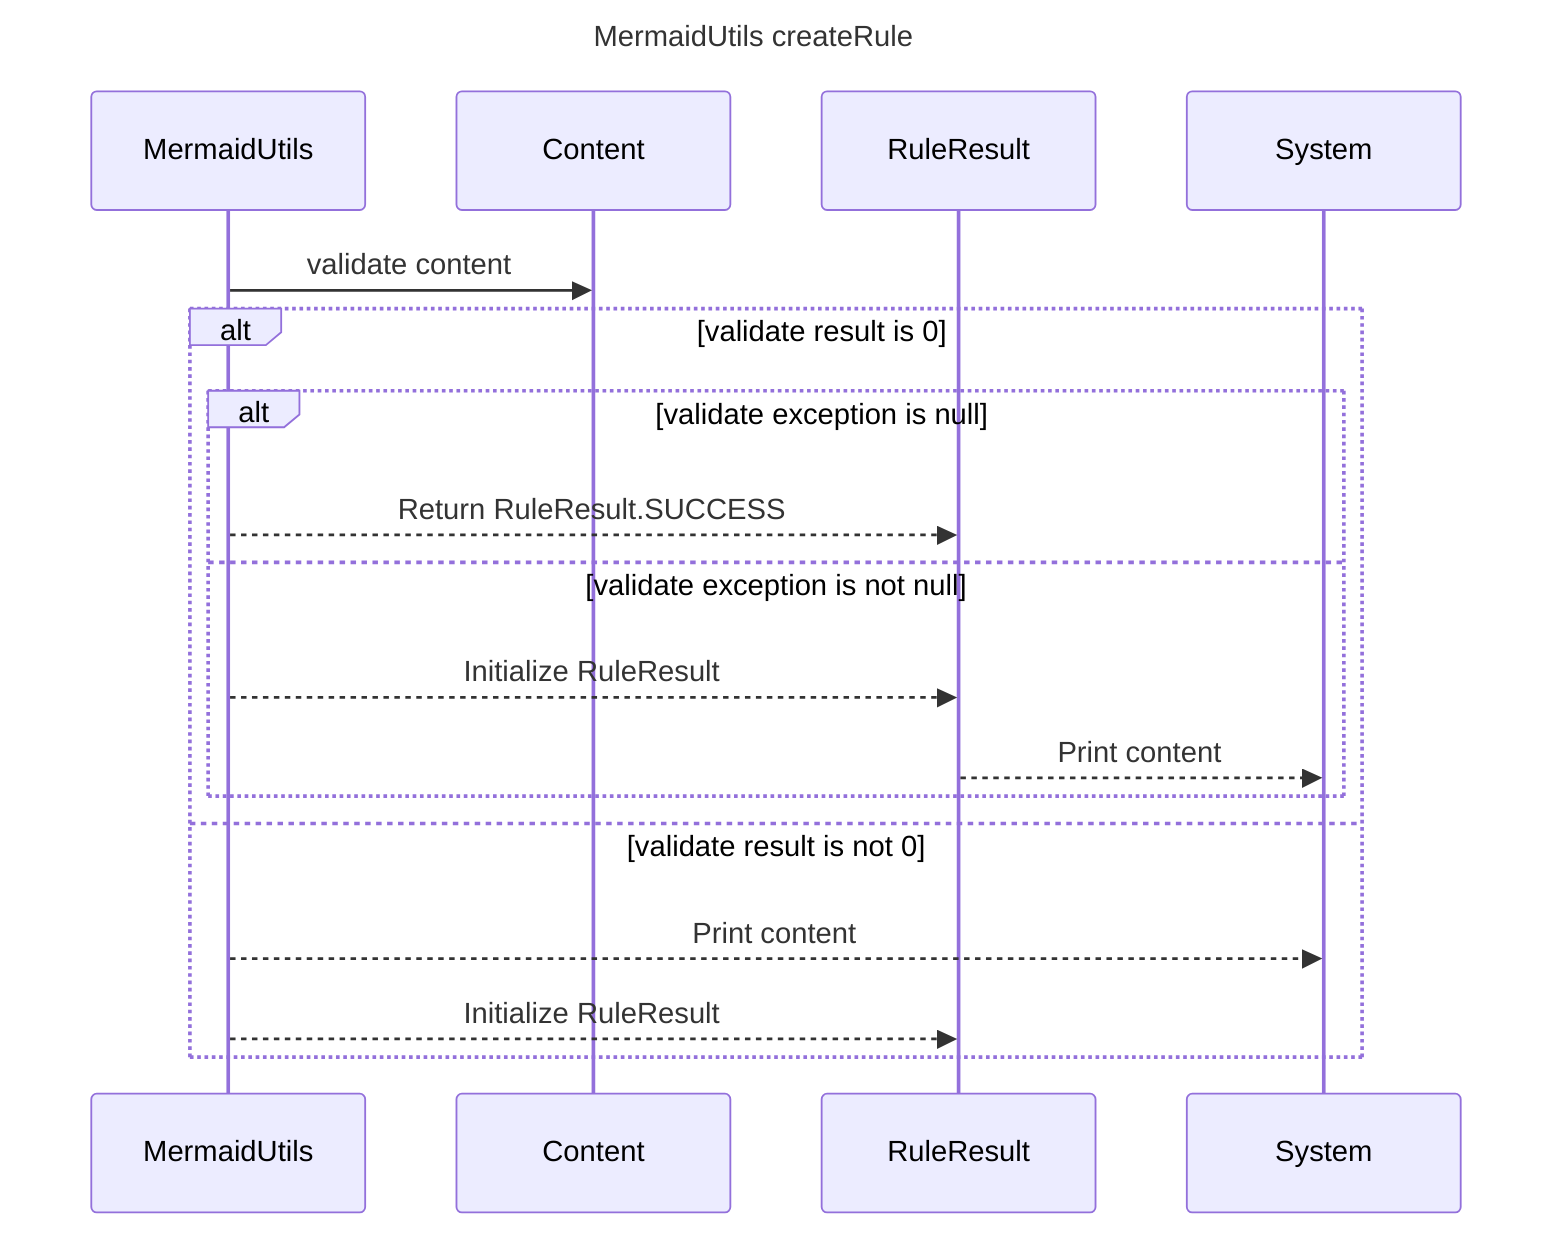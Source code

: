 ---
title: MermaidUtils createRule
---

sequenceDiagram
    participant MermaidUtils
    participant Content
    participant RuleResult
    participant System

    MermaidUtils->>Content: validate content
    alt validate result is 0
        alt validate exception is null
            MermaidUtils-->>RuleResult: Return RuleResult.SUCCESS
        else validate exception is not null
            MermaidUtils-->>RuleResult: Initialize RuleResult
            RuleResult-->>System: Print content
        end
    else validate result is not 0
        MermaidUtils-->>System: Print content
        MermaidUtils-->>RuleResult: Initialize RuleResult
    end